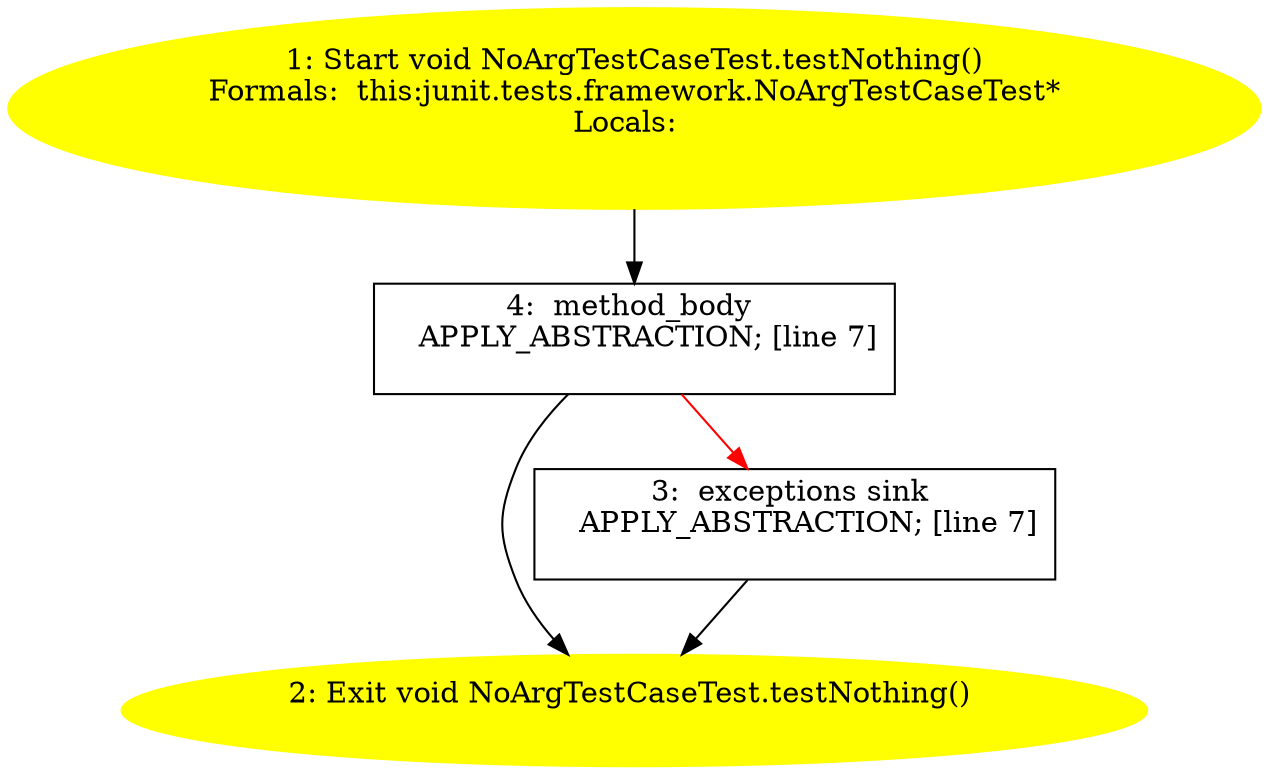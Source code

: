 /* @generated */
digraph cfg {
"junit.tests.framework.NoArgTestCaseTest.testNothing():void.5ebc923f58d566c0b8553921f171f2a3_1" [label="1: Start void NoArgTestCaseTest.testNothing()\nFormals:  this:junit.tests.framework.NoArgTestCaseTest*\nLocals:  \n  " color=yellow style=filled]
	

	 "junit.tests.framework.NoArgTestCaseTest.testNothing():void.5ebc923f58d566c0b8553921f171f2a3_1" -> "junit.tests.framework.NoArgTestCaseTest.testNothing():void.5ebc923f58d566c0b8553921f171f2a3_4" ;
"junit.tests.framework.NoArgTestCaseTest.testNothing():void.5ebc923f58d566c0b8553921f171f2a3_2" [label="2: Exit void NoArgTestCaseTest.testNothing() \n  " color=yellow style=filled]
	

"junit.tests.framework.NoArgTestCaseTest.testNothing():void.5ebc923f58d566c0b8553921f171f2a3_3" [label="3:  exceptions sink \n   APPLY_ABSTRACTION; [line 7]\n " shape="box"]
	

	 "junit.tests.framework.NoArgTestCaseTest.testNothing():void.5ebc923f58d566c0b8553921f171f2a3_3" -> "junit.tests.framework.NoArgTestCaseTest.testNothing():void.5ebc923f58d566c0b8553921f171f2a3_2" ;
"junit.tests.framework.NoArgTestCaseTest.testNothing():void.5ebc923f58d566c0b8553921f171f2a3_4" [label="4:  method_body \n   APPLY_ABSTRACTION; [line 7]\n " shape="box"]
	

	 "junit.tests.framework.NoArgTestCaseTest.testNothing():void.5ebc923f58d566c0b8553921f171f2a3_4" -> "junit.tests.framework.NoArgTestCaseTest.testNothing():void.5ebc923f58d566c0b8553921f171f2a3_2" ;
	 "junit.tests.framework.NoArgTestCaseTest.testNothing():void.5ebc923f58d566c0b8553921f171f2a3_4" -> "junit.tests.framework.NoArgTestCaseTest.testNothing():void.5ebc923f58d566c0b8553921f171f2a3_3" [color="red" ];
}
